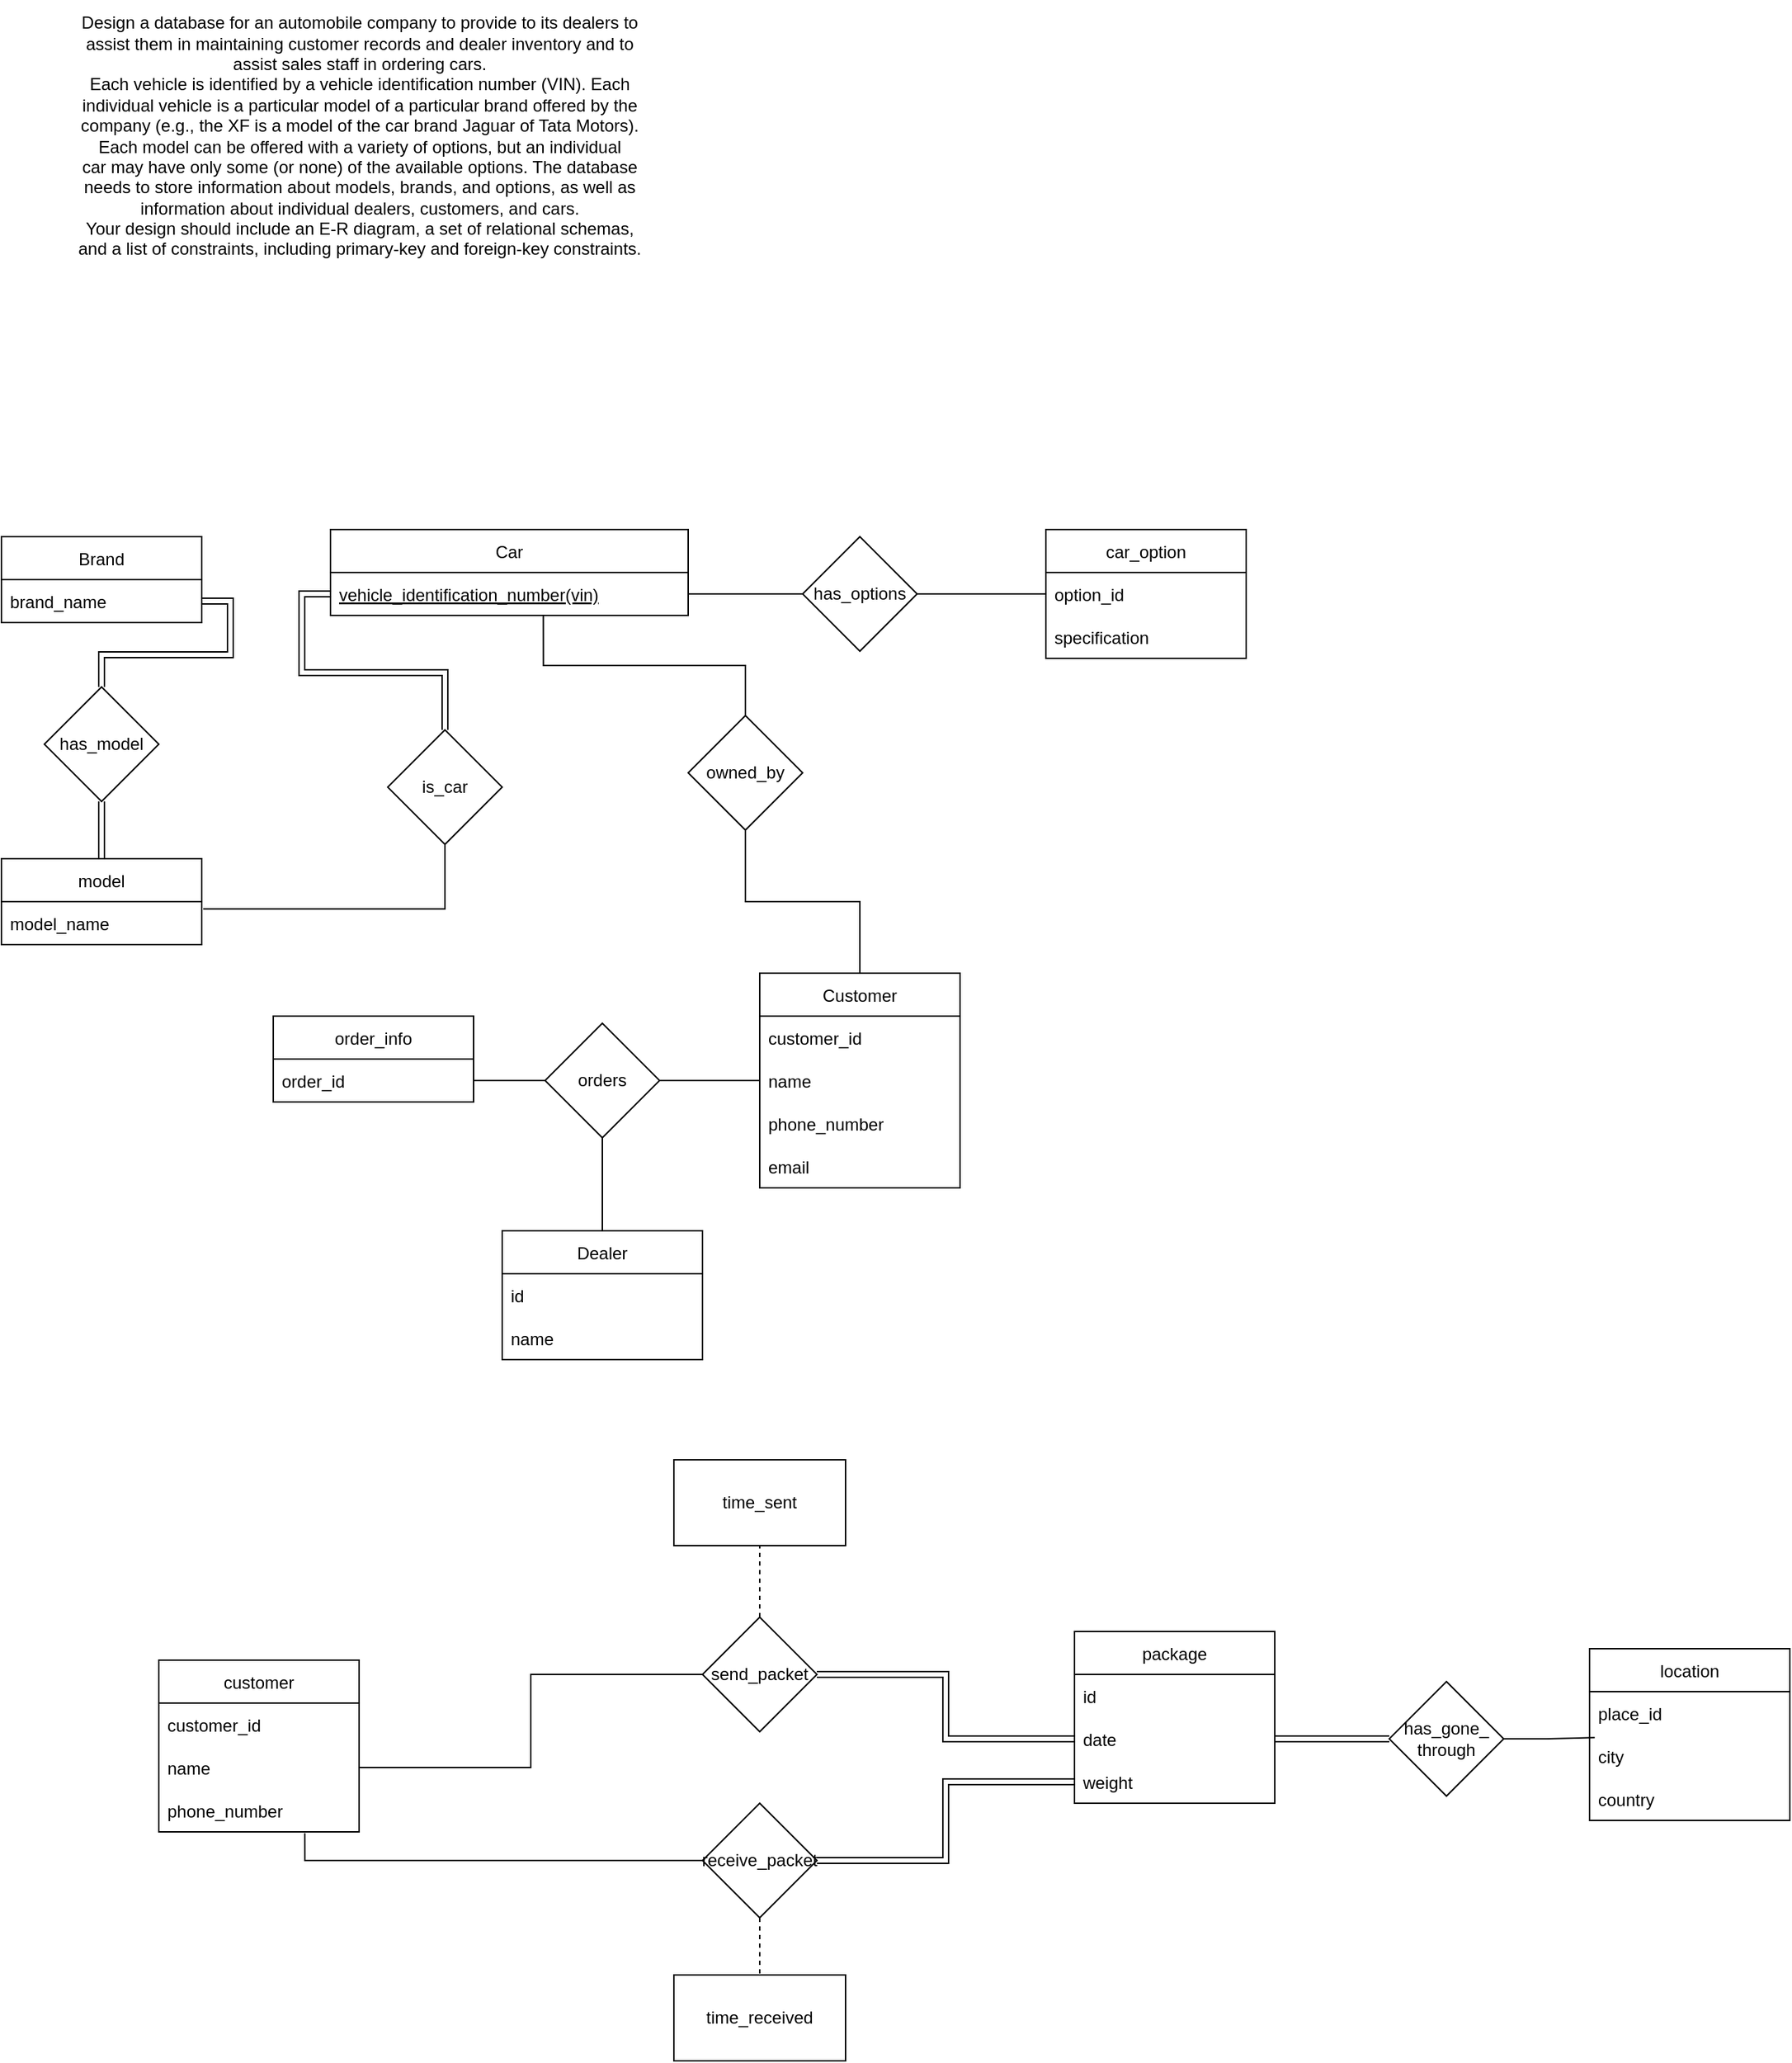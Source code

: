 <mxfile version="20.3.0" type="device"><diagram id="R2lEEEUBdFMjLlhIrx00" name="Page-1"><mxGraphModel dx="1242" dy="756" grid="1" gridSize="10" guides="1" tooltips="1" connect="1" arrows="1" fold="1" page="1" pageScale="1" pageWidth="850" pageHeight="1100" math="0" shadow="0" extFonts="Permanent Marker^https://fonts.googleapis.com/css?family=Permanent+Marker"><root><mxCell id="0"/><mxCell id="1" parent="0"/><mxCell id="RTWy9B53D6OnBaY1N1ED-5" value="&lt;div&gt;Design a database for an automobile company to provide to its dealers to&lt;/div&gt;&lt;div&gt;assist them in maintaining customer records and dealer inventory and to&lt;/div&gt;&lt;div&gt;assist sales staff in ordering cars.&lt;/div&gt;&lt;div&gt;Each vehicle is identified by a vehicle identification number (VIN). Each&lt;/div&gt;&lt;div&gt;individual vehicle is a particular model of a particular brand offered by the&lt;/div&gt;&lt;div&gt;company (e.g., the XF is a model of the car brand Jaguar of Tata Motors).&lt;/div&gt;&lt;div&gt;Each model can be offered with a variety of options, but an individual&lt;/div&gt;&lt;div&gt;car may have only some (or none) of the available options. The database&lt;/div&gt;&lt;div&gt;needs to store information about models, brands, and options, as well as&lt;/div&gt;&lt;div&gt;information about individual dealers, customers, and cars.&lt;/div&gt;&lt;div&gt;Your design should include an E-R diagram, a set of relational schemas,&lt;/div&gt;&lt;div&gt;and a list of constraints, including primary-key and foreign-key constraints.&lt;/div&gt;" style="text;html=1;align=center;verticalAlign=middle;resizable=0;points=[];autosize=1;strokeColor=none;fillColor=none;" vertex="1" parent="1"><mxGeometry x="80" y="60" width="420" height="190" as="geometry"/></mxCell><mxCell id="RTWy9B53D6OnBaY1N1ED-7" value="Car" style="swimlane;fontStyle=0;childLayout=stackLayout;horizontal=1;startSize=30;horizontalStack=0;resizeParent=1;resizeParentMax=0;resizeLast=0;collapsible=1;marginBottom=0;" vertex="1" parent="1"><mxGeometry x="270" y="430" width="250" height="60" as="geometry"/></mxCell><mxCell id="RTWy9B53D6OnBaY1N1ED-8" value="vehicle_identification_number(vin)" style="text;strokeColor=none;fillColor=none;align=left;verticalAlign=middle;spacingLeft=4;spacingRight=4;overflow=hidden;points=[[0,0.5],[1,0.5]];portConstraint=eastwest;rotatable=0;fontStyle=4" vertex="1" parent="RTWy9B53D6OnBaY1N1ED-7"><mxGeometry y="30" width="250" height="30" as="geometry"/></mxCell><mxCell id="RTWy9B53D6OnBaY1N1ED-11" value="car_option" style="swimlane;fontStyle=0;childLayout=stackLayout;horizontal=1;startSize=30;horizontalStack=0;resizeParent=1;resizeParentMax=0;resizeLast=0;collapsible=1;marginBottom=0;" vertex="1" parent="1"><mxGeometry x="770" y="430" width="140" height="90" as="geometry"/></mxCell><mxCell id="RTWy9B53D6OnBaY1N1ED-12" value="option_id" style="text;strokeColor=none;fillColor=none;align=left;verticalAlign=middle;spacingLeft=4;spacingRight=4;overflow=hidden;points=[[0,0.5],[1,0.5]];portConstraint=eastwest;rotatable=0;" vertex="1" parent="RTWy9B53D6OnBaY1N1ED-11"><mxGeometry y="30" width="140" height="30" as="geometry"/></mxCell><mxCell id="RTWy9B53D6OnBaY1N1ED-13" value="specification" style="text;strokeColor=none;fillColor=none;align=left;verticalAlign=middle;spacingLeft=4;spacingRight=4;overflow=hidden;points=[[0,0.5],[1,0.5]];portConstraint=eastwest;rotatable=0;" vertex="1" parent="RTWy9B53D6OnBaY1N1ED-11"><mxGeometry y="60" width="140" height="30" as="geometry"/></mxCell><mxCell id="RTWy9B53D6OnBaY1N1ED-15" value="has_options" style="rhombus;whiteSpace=wrap;html=1;" vertex="1" parent="1"><mxGeometry x="600" y="435" width="80" height="80" as="geometry"/></mxCell><mxCell id="RTWy9B53D6OnBaY1N1ED-16" style="edgeStyle=orthogonalEdgeStyle;rounded=0;orthogonalLoop=1;jettySize=auto;html=1;exitX=1;exitY=0.5;exitDx=0;exitDy=0;entryX=0;entryY=0.5;entryDx=0;entryDy=0;endArrow=none;endFill=0;" edge="1" parent="1" source="RTWy9B53D6OnBaY1N1ED-8" target="RTWy9B53D6OnBaY1N1ED-15"><mxGeometry relative="1" as="geometry"/></mxCell><mxCell id="RTWy9B53D6OnBaY1N1ED-18" style="edgeStyle=orthogonalEdgeStyle;rounded=0;orthogonalLoop=1;jettySize=auto;html=1;exitX=0;exitY=0.5;exitDx=0;exitDy=0;entryX=1;entryY=0.5;entryDx=0;entryDy=0;endArrow=none;endFill=0;" edge="1" parent="1" source="RTWy9B53D6OnBaY1N1ED-12" target="RTWy9B53D6OnBaY1N1ED-15"><mxGeometry relative="1" as="geometry"/></mxCell><mxCell id="RTWy9B53D6OnBaY1N1ED-43" value="" style="edgeStyle=orthogonalEdgeStyle;rounded=0;orthogonalLoop=1;jettySize=auto;html=1;endArrow=none;endFill=0;" edge="1" parent="1" source="RTWy9B53D6OnBaY1N1ED-19" target="RTWy9B53D6OnBaY1N1ED-21"><mxGeometry relative="1" as="geometry"/></mxCell><mxCell id="RTWy9B53D6OnBaY1N1ED-19" value="orders" style="rhombus;whiteSpace=wrap;html=1;" vertex="1" parent="1"><mxGeometry x="420" y="775" width="80" height="80" as="geometry"/></mxCell><mxCell id="RTWy9B53D6OnBaY1N1ED-20" value="order_info" style="swimlane;fontStyle=0;childLayout=stackLayout;horizontal=1;startSize=30;horizontalStack=0;resizeParent=1;resizeParentMax=0;resizeLast=0;collapsible=1;marginBottom=0;" vertex="1" parent="1"><mxGeometry x="230" y="770" width="140" height="60" as="geometry"/></mxCell><mxCell id="RTWy9B53D6OnBaY1N1ED-21" value="order_id" style="text;strokeColor=none;fillColor=none;align=left;verticalAlign=middle;spacingLeft=4;spacingRight=4;overflow=hidden;points=[[0,0.5],[1,0.5]];portConstraint=eastwest;rotatable=0;" vertex="1" parent="RTWy9B53D6OnBaY1N1ED-20"><mxGeometry y="30" width="140" height="30" as="geometry"/></mxCell><mxCell id="RTWy9B53D6OnBaY1N1ED-44" value="" style="edgeStyle=orthogonalEdgeStyle;rounded=0;orthogonalLoop=1;jettySize=auto;html=1;endArrow=none;endFill=0;" edge="1" parent="1" source="RTWy9B53D6OnBaY1N1ED-24" target="RTWy9B53D6OnBaY1N1ED-19"><mxGeometry relative="1" as="geometry"/></mxCell><mxCell id="RTWy9B53D6OnBaY1N1ED-24" value="Dealer" style="swimlane;fontStyle=0;childLayout=stackLayout;horizontal=1;startSize=30;horizontalStack=0;resizeParent=1;resizeParentMax=0;resizeLast=0;collapsible=1;marginBottom=0;" vertex="1" parent="1"><mxGeometry x="390" y="920" width="140" height="90" as="geometry"/></mxCell><mxCell id="RTWy9B53D6OnBaY1N1ED-25" value="id" style="text;strokeColor=none;fillColor=none;align=left;verticalAlign=middle;spacingLeft=4;spacingRight=4;overflow=hidden;points=[[0,0.5],[1,0.5]];portConstraint=eastwest;rotatable=0;" vertex="1" parent="RTWy9B53D6OnBaY1N1ED-24"><mxGeometry y="30" width="140" height="30" as="geometry"/></mxCell><mxCell id="RTWy9B53D6OnBaY1N1ED-26" value="name" style="text;strokeColor=none;fillColor=none;align=left;verticalAlign=middle;spacingLeft=4;spacingRight=4;overflow=hidden;points=[[0,0.5],[1,0.5]];portConstraint=eastwest;rotatable=0;" vertex="1" parent="RTWy9B53D6OnBaY1N1ED-24"><mxGeometry y="60" width="140" height="30" as="geometry"/></mxCell><mxCell id="RTWy9B53D6OnBaY1N1ED-42" value="" style="edgeStyle=orthogonalEdgeStyle;rounded=0;orthogonalLoop=1;jettySize=auto;html=1;endArrow=none;endFill=0;" edge="1" parent="1" source="RTWy9B53D6OnBaY1N1ED-28" target="RTWy9B53D6OnBaY1N1ED-19"><mxGeometry relative="1" as="geometry"/></mxCell><mxCell id="RTWy9B53D6OnBaY1N1ED-28" value="Customer" style="swimlane;fontStyle=0;childLayout=stackLayout;horizontal=1;startSize=30;horizontalStack=0;resizeParent=1;resizeParentMax=0;resizeLast=0;collapsible=1;marginBottom=0;" vertex="1" parent="1"><mxGeometry x="570" y="740" width="140" height="150" as="geometry"/></mxCell><mxCell id="RTWy9B53D6OnBaY1N1ED-29" value="customer_id" style="text;strokeColor=none;fillColor=none;align=left;verticalAlign=middle;spacingLeft=4;spacingRight=4;overflow=hidden;points=[[0,0.5],[1,0.5]];portConstraint=eastwest;rotatable=0;" vertex="1" parent="RTWy9B53D6OnBaY1N1ED-28"><mxGeometry y="30" width="140" height="30" as="geometry"/></mxCell><mxCell id="RTWy9B53D6OnBaY1N1ED-30" value="name" style="text;strokeColor=none;fillColor=none;align=left;verticalAlign=middle;spacingLeft=4;spacingRight=4;overflow=hidden;points=[[0,0.5],[1,0.5]];portConstraint=eastwest;rotatable=0;" vertex="1" parent="RTWy9B53D6OnBaY1N1ED-28"><mxGeometry y="60" width="140" height="30" as="geometry"/></mxCell><mxCell id="RTWy9B53D6OnBaY1N1ED-40" value="phone_number" style="text;strokeColor=none;fillColor=none;align=left;verticalAlign=middle;spacingLeft=4;spacingRight=4;overflow=hidden;points=[[0,0.5],[1,0.5]];portConstraint=eastwest;rotatable=0;" vertex="1" parent="RTWy9B53D6OnBaY1N1ED-28"><mxGeometry y="90" width="140" height="30" as="geometry"/></mxCell><mxCell id="RTWy9B53D6OnBaY1N1ED-31" value="email" style="text;strokeColor=none;fillColor=none;align=left;verticalAlign=middle;spacingLeft=4;spacingRight=4;overflow=hidden;points=[[0,0.5],[1,0.5]];portConstraint=eastwest;rotatable=0;" vertex="1" parent="RTWy9B53D6OnBaY1N1ED-28"><mxGeometry y="120" width="140" height="30" as="geometry"/></mxCell><mxCell id="RTWy9B53D6OnBaY1N1ED-32" value="Brand" style="swimlane;fontStyle=0;childLayout=stackLayout;horizontal=1;startSize=30;horizontalStack=0;resizeParent=1;resizeParentMax=0;resizeLast=0;collapsible=1;marginBottom=0;" vertex="1" parent="1"><mxGeometry x="40" y="435" width="140" height="60" as="geometry"/></mxCell><mxCell id="RTWy9B53D6OnBaY1N1ED-33" value="brand_name" style="text;strokeColor=none;fillColor=none;align=left;verticalAlign=middle;spacingLeft=4;spacingRight=4;overflow=hidden;points=[[0,0.5],[1,0.5]];portConstraint=eastwest;rotatable=0;" vertex="1" parent="RTWy9B53D6OnBaY1N1ED-32"><mxGeometry y="30" width="140" height="30" as="geometry"/></mxCell><mxCell id="RTWy9B53D6OnBaY1N1ED-46" value="" style="edgeStyle=orthogonalEdgeStyle;rounded=0;orthogonalLoop=1;jettySize=auto;html=1;endArrow=none;endFill=0;shape=link;" edge="1" parent="1" source="RTWy9B53D6OnBaY1N1ED-36" target="RTWy9B53D6OnBaY1N1ED-45"><mxGeometry relative="1" as="geometry"/></mxCell><mxCell id="RTWy9B53D6OnBaY1N1ED-36" value="model" style="swimlane;fontStyle=0;childLayout=stackLayout;horizontal=1;startSize=30;horizontalStack=0;resizeParent=1;resizeParentMax=0;resizeLast=0;collapsible=1;marginBottom=0;" vertex="1" parent="1"><mxGeometry x="40" y="660" width="140" height="60" as="geometry"/></mxCell><mxCell id="RTWy9B53D6OnBaY1N1ED-37" value="model_name" style="text;strokeColor=none;fillColor=none;align=left;verticalAlign=middle;spacingLeft=4;spacingRight=4;overflow=hidden;points=[[0,0.5],[1,0.5]];portConstraint=eastwest;rotatable=0;" vertex="1" parent="RTWy9B53D6OnBaY1N1ED-36"><mxGeometry y="30" width="140" height="30" as="geometry"/></mxCell><mxCell id="RTWy9B53D6OnBaY1N1ED-48" value="" style="edgeStyle=orthogonalEdgeStyle;shape=link;rounded=0;orthogonalLoop=1;jettySize=auto;html=1;endArrow=none;endFill=0;" edge="1" parent="1" source="RTWy9B53D6OnBaY1N1ED-45" target="RTWy9B53D6OnBaY1N1ED-33"><mxGeometry relative="1" as="geometry"/></mxCell><mxCell id="RTWy9B53D6OnBaY1N1ED-45" value="has_model" style="rhombus;whiteSpace=wrap;html=1;" vertex="1" parent="1"><mxGeometry x="70" y="540" width="80" height="80" as="geometry"/></mxCell><mxCell id="RTWy9B53D6OnBaY1N1ED-50" style="edgeStyle=orthogonalEdgeStyle;rounded=0;orthogonalLoop=1;jettySize=auto;html=1;entryX=1.007;entryY=0.171;entryDx=0;entryDy=0;entryPerimeter=0;endArrow=none;endFill=0;" edge="1" parent="1" source="RTWy9B53D6OnBaY1N1ED-49" target="RTWy9B53D6OnBaY1N1ED-37"><mxGeometry relative="1" as="geometry"/></mxCell><mxCell id="RTWy9B53D6OnBaY1N1ED-51" value="" style="edgeStyle=orthogonalEdgeStyle;rounded=0;orthogonalLoop=1;jettySize=auto;html=1;endArrow=none;endFill=0;shape=link;" edge="1" parent="1" source="RTWy9B53D6OnBaY1N1ED-49" target="RTWy9B53D6OnBaY1N1ED-8"><mxGeometry relative="1" as="geometry"/></mxCell><mxCell id="RTWy9B53D6OnBaY1N1ED-49" value="is_car" style="rhombus;whiteSpace=wrap;html=1;" vertex="1" parent="1"><mxGeometry x="310" y="570" width="80" height="80" as="geometry"/></mxCell><mxCell id="RTWy9B53D6OnBaY1N1ED-53" style="edgeStyle=orthogonalEdgeStyle;rounded=0;orthogonalLoop=1;jettySize=auto;html=1;entryX=0.5;entryY=0;entryDx=0;entryDy=0;endArrow=none;endFill=0;" edge="1" parent="1" source="RTWy9B53D6OnBaY1N1ED-52" target="RTWy9B53D6OnBaY1N1ED-28"><mxGeometry relative="1" as="geometry"/></mxCell><mxCell id="RTWy9B53D6OnBaY1N1ED-54" style="edgeStyle=orthogonalEdgeStyle;rounded=0;orthogonalLoop=1;jettySize=auto;html=1;entryX=0.595;entryY=1.015;entryDx=0;entryDy=0;entryPerimeter=0;endArrow=none;endFill=0;" edge="1" parent="1" source="RTWy9B53D6OnBaY1N1ED-52" target="RTWy9B53D6OnBaY1N1ED-8"><mxGeometry relative="1" as="geometry"/></mxCell><mxCell id="RTWy9B53D6OnBaY1N1ED-52" value="owned_by" style="rhombus;whiteSpace=wrap;html=1;" vertex="1" parent="1"><mxGeometry x="520" y="560" width="80" height="80" as="geometry"/></mxCell><mxCell id="RTWy9B53D6OnBaY1N1ED-55" value="customer" style="swimlane;fontStyle=0;childLayout=stackLayout;horizontal=1;startSize=30;horizontalStack=0;resizeParent=1;resizeParentMax=0;resizeLast=0;collapsible=1;marginBottom=0;" vertex="1" parent="1"><mxGeometry x="150" y="1220" width="140" height="120" as="geometry"/></mxCell><mxCell id="RTWy9B53D6OnBaY1N1ED-56" value="customer_id" style="text;strokeColor=none;fillColor=none;align=left;verticalAlign=middle;spacingLeft=4;spacingRight=4;overflow=hidden;points=[[0,0.5],[1,0.5]];portConstraint=eastwest;rotatable=0;" vertex="1" parent="RTWy9B53D6OnBaY1N1ED-55"><mxGeometry y="30" width="140" height="30" as="geometry"/></mxCell><mxCell id="RTWy9B53D6OnBaY1N1ED-57" value="name" style="text;strokeColor=none;fillColor=none;align=left;verticalAlign=middle;spacingLeft=4;spacingRight=4;overflow=hidden;points=[[0,0.5],[1,0.5]];portConstraint=eastwest;rotatable=0;" vertex="1" parent="RTWy9B53D6OnBaY1N1ED-55"><mxGeometry y="60" width="140" height="30" as="geometry"/></mxCell><mxCell id="RTWy9B53D6OnBaY1N1ED-58" value="phone_number" style="text;strokeColor=none;fillColor=none;align=left;verticalAlign=middle;spacingLeft=4;spacingRight=4;overflow=hidden;points=[[0,0.5],[1,0.5]];portConstraint=eastwest;rotatable=0;" vertex="1" parent="RTWy9B53D6OnBaY1N1ED-55"><mxGeometry y="90" width="140" height="30" as="geometry"/></mxCell><mxCell id="RTWy9B53D6OnBaY1N1ED-59" value="package" style="swimlane;fontStyle=0;childLayout=stackLayout;horizontal=1;startSize=30;horizontalStack=0;resizeParent=1;resizeParentMax=0;resizeLast=0;collapsible=1;marginBottom=0;" vertex="1" parent="1"><mxGeometry x="790" y="1200" width="140" height="120" as="geometry"/></mxCell><mxCell id="RTWy9B53D6OnBaY1N1ED-60" value="id    " style="text;strokeColor=none;fillColor=none;align=left;verticalAlign=middle;spacingLeft=4;spacingRight=4;overflow=hidden;points=[[0,0.5],[1,0.5]];portConstraint=eastwest;rotatable=0;" vertex="1" parent="RTWy9B53D6OnBaY1N1ED-59"><mxGeometry y="30" width="140" height="30" as="geometry"/></mxCell><mxCell id="RTWy9B53D6OnBaY1N1ED-61" value="date" style="text;strokeColor=none;fillColor=none;align=left;verticalAlign=middle;spacingLeft=4;spacingRight=4;overflow=hidden;points=[[0,0.5],[1,0.5]];portConstraint=eastwest;rotatable=0;" vertex="1" parent="RTWy9B53D6OnBaY1N1ED-59"><mxGeometry y="60" width="140" height="30" as="geometry"/></mxCell><mxCell id="RTWy9B53D6OnBaY1N1ED-63" value="weight" style="text;strokeColor=none;fillColor=none;align=left;verticalAlign=middle;spacingLeft=4;spacingRight=4;overflow=hidden;points=[[0,0.5],[1,0.5]];portConstraint=eastwest;rotatable=0;" vertex="1" parent="RTWy9B53D6OnBaY1N1ED-59"><mxGeometry y="90" width="140" height="30" as="geometry"/></mxCell><mxCell id="RTWy9B53D6OnBaY1N1ED-67" value="" style="edgeStyle=orthogonalEdgeStyle;rounded=0;orthogonalLoop=1;jettySize=auto;html=1;endArrow=none;endFill=0;dashed=1;" edge="1" parent="1" source="RTWy9B53D6OnBaY1N1ED-64" target="RTWy9B53D6OnBaY1N1ED-66"><mxGeometry relative="1" as="geometry"/></mxCell><mxCell id="RTWy9B53D6OnBaY1N1ED-81" style="edgeStyle=orthogonalEdgeStyle;rounded=0;orthogonalLoop=1;jettySize=auto;html=1;exitX=1;exitY=0.5;exitDx=0;exitDy=0;endArrow=none;endFill=0;shape=link;" edge="1" parent="1" source="RTWy9B53D6OnBaY1N1ED-64" target="RTWy9B53D6OnBaY1N1ED-61"><mxGeometry relative="1" as="geometry"/></mxCell><mxCell id="RTWy9B53D6OnBaY1N1ED-64" value="send_packet" style="rhombus;whiteSpace=wrap;html=1;" vertex="1" parent="1"><mxGeometry x="530" y="1190" width="80" height="80" as="geometry"/></mxCell><mxCell id="RTWy9B53D6OnBaY1N1ED-70" style="edgeStyle=orthogonalEdgeStyle;rounded=0;orthogonalLoop=1;jettySize=auto;html=1;exitX=0.5;exitY=1;exitDx=0;exitDy=0;endArrow=none;endFill=0;dashed=1;" edge="1" parent="1" source="RTWy9B53D6OnBaY1N1ED-65" target="RTWy9B53D6OnBaY1N1ED-69"><mxGeometry relative="1" as="geometry"/></mxCell><mxCell id="RTWy9B53D6OnBaY1N1ED-82" style="edgeStyle=orthogonalEdgeStyle;rounded=0;orthogonalLoop=1;jettySize=auto;html=1;endArrow=none;endFill=0;shape=link;" edge="1" parent="1" source="RTWy9B53D6OnBaY1N1ED-65" target="RTWy9B53D6OnBaY1N1ED-63"><mxGeometry relative="1" as="geometry"/></mxCell><mxCell id="RTWy9B53D6OnBaY1N1ED-65" value="receive_packet" style="rhombus;whiteSpace=wrap;html=1;" vertex="1" parent="1"><mxGeometry x="530" y="1320" width="80" height="80" as="geometry"/></mxCell><mxCell id="RTWy9B53D6OnBaY1N1ED-66" value="time_sent" style="rounded=0;whiteSpace=wrap;html=1;" vertex="1" parent="1"><mxGeometry x="510" y="1080" width="120" height="60" as="geometry"/></mxCell><mxCell id="RTWy9B53D6OnBaY1N1ED-69" value="time_received" style="whiteSpace=wrap;html=1;" vertex="1" parent="1"><mxGeometry x="510" y="1440" width="120" height="60" as="geometry"/></mxCell><mxCell id="RTWy9B53D6OnBaY1N1ED-71" style="edgeStyle=orthogonalEdgeStyle;rounded=0;orthogonalLoop=1;jettySize=auto;html=1;entryX=0;entryY=0.5;entryDx=0;entryDy=0;endArrow=none;endFill=0;" edge="1" parent="1" source="RTWy9B53D6OnBaY1N1ED-57" target="RTWy9B53D6OnBaY1N1ED-64"><mxGeometry relative="1" as="geometry"/></mxCell><mxCell id="RTWy9B53D6OnBaY1N1ED-72" style="edgeStyle=orthogonalEdgeStyle;rounded=0;orthogonalLoop=1;jettySize=auto;html=1;exitX=0.729;exitY=1.029;exitDx=0;exitDy=0;entryX=0;entryY=0.5;entryDx=0;entryDy=0;endArrow=none;endFill=0;exitPerimeter=0;" edge="1" parent="1" source="RTWy9B53D6OnBaY1N1ED-58" target="RTWy9B53D6OnBaY1N1ED-65"><mxGeometry relative="1" as="geometry"/></mxCell><mxCell id="RTWy9B53D6OnBaY1N1ED-74" value="location" style="swimlane;fontStyle=0;childLayout=stackLayout;horizontal=1;startSize=30;horizontalStack=0;resizeParent=1;resizeParentMax=0;resizeLast=0;collapsible=1;marginBottom=0;" vertex="1" parent="1"><mxGeometry x="1150" y="1212" width="140" height="120" as="geometry"/></mxCell><mxCell id="RTWy9B53D6OnBaY1N1ED-75" value="place_id" style="text;strokeColor=none;fillColor=none;align=left;verticalAlign=middle;spacingLeft=4;spacingRight=4;overflow=hidden;points=[[0,0.5],[1,0.5]];portConstraint=eastwest;rotatable=0;dashed=1;" vertex="1" parent="RTWy9B53D6OnBaY1N1ED-74"><mxGeometry y="30" width="140" height="30" as="geometry"/></mxCell><mxCell id="RTWy9B53D6OnBaY1N1ED-76" value="city" style="text;strokeColor=none;fillColor=none;align=left;verticalAlign=middle;spacingLeft=4;spacingRight=4;overflow=hidden;points=[[0,0.5],[1,0.5]];portConstraint=eastwest;rotatable=0;dashed=1;" vertex="1" parent="RTWy9B53D6OnBaY1N1ED-74"><mxGeometry y="60" width="140" height="30" as="geometry"/></mxCell><mxCell id="RTWy9B53D6OnBaY1N1ED-77" value="country" style="text;strokeColor=none;fillColor=none;align=left;verticalAlign=middle;spacingLeft=4;spacingRight=4;overflow=hidden;points=[[0,0.5],[1,0.5]];portConstraint=eastwest;rotatable=0;dashed=1;" vertex="1" parent="RTWy9B53D6OnBaY1N1ED-74"><mxGeometry y="90" width="140" height="30" as="geometry"/></mxCell><mxCell id="RTWy9B53D6OnBaY1N1ED-80" style="edgeStyle=orthogonalEdgeStyle;rounded=0;orthogonalLoop=1;jettySize=auto;html=1;exitX=1;exitY=0.5;exitDx=0;exitDy=0;entryX=0.026;entryY=0.069;entryDx=0;entryDy=0;entryPerimeter=0;endArrow=none;endFill=0;" edge="1" parent="1" source="RTWy9B53D6OnBaY1N1ED-78" target="RTWy9B53D6OnBaY1N1ED-76"><mxGeometry relative="1" as="geometry"/></mxCell><mxCell id="RTWy9B53D6OnBaY1N1ED-78" value="has_gone_&lt;br&gt;through" style="rhombus;whiteSpace=wrap;html=1;" vertex="1" parent="1"><mxGeometry x="1010" y="1235" width="80" height="80" as="geometry"/></mxCell><mxCell id="RTWy9B53D6OnBaY1N1ED-79" style="edgeStyle=orthogonalEdgeStyle;rounded=0;orthogonalLoop=1;jettySize=auto;html=1;exitX=1;exitY=0.5;exitDx=0;exitDy=0;entryX=0;entryY=0.5;entryDx=0;entryDy=0;endArrow=none;endFill=0;shape=link;" edge="1" parent="1" source="RTWy9B53D6OnBaY1N1ED-61" target="RTWy9B53D6OnBaY1N1ED-78"><mxGeometry relative="1" as="geometry"/></mxCell></root></mxGraphModel></diagram></mxfile>